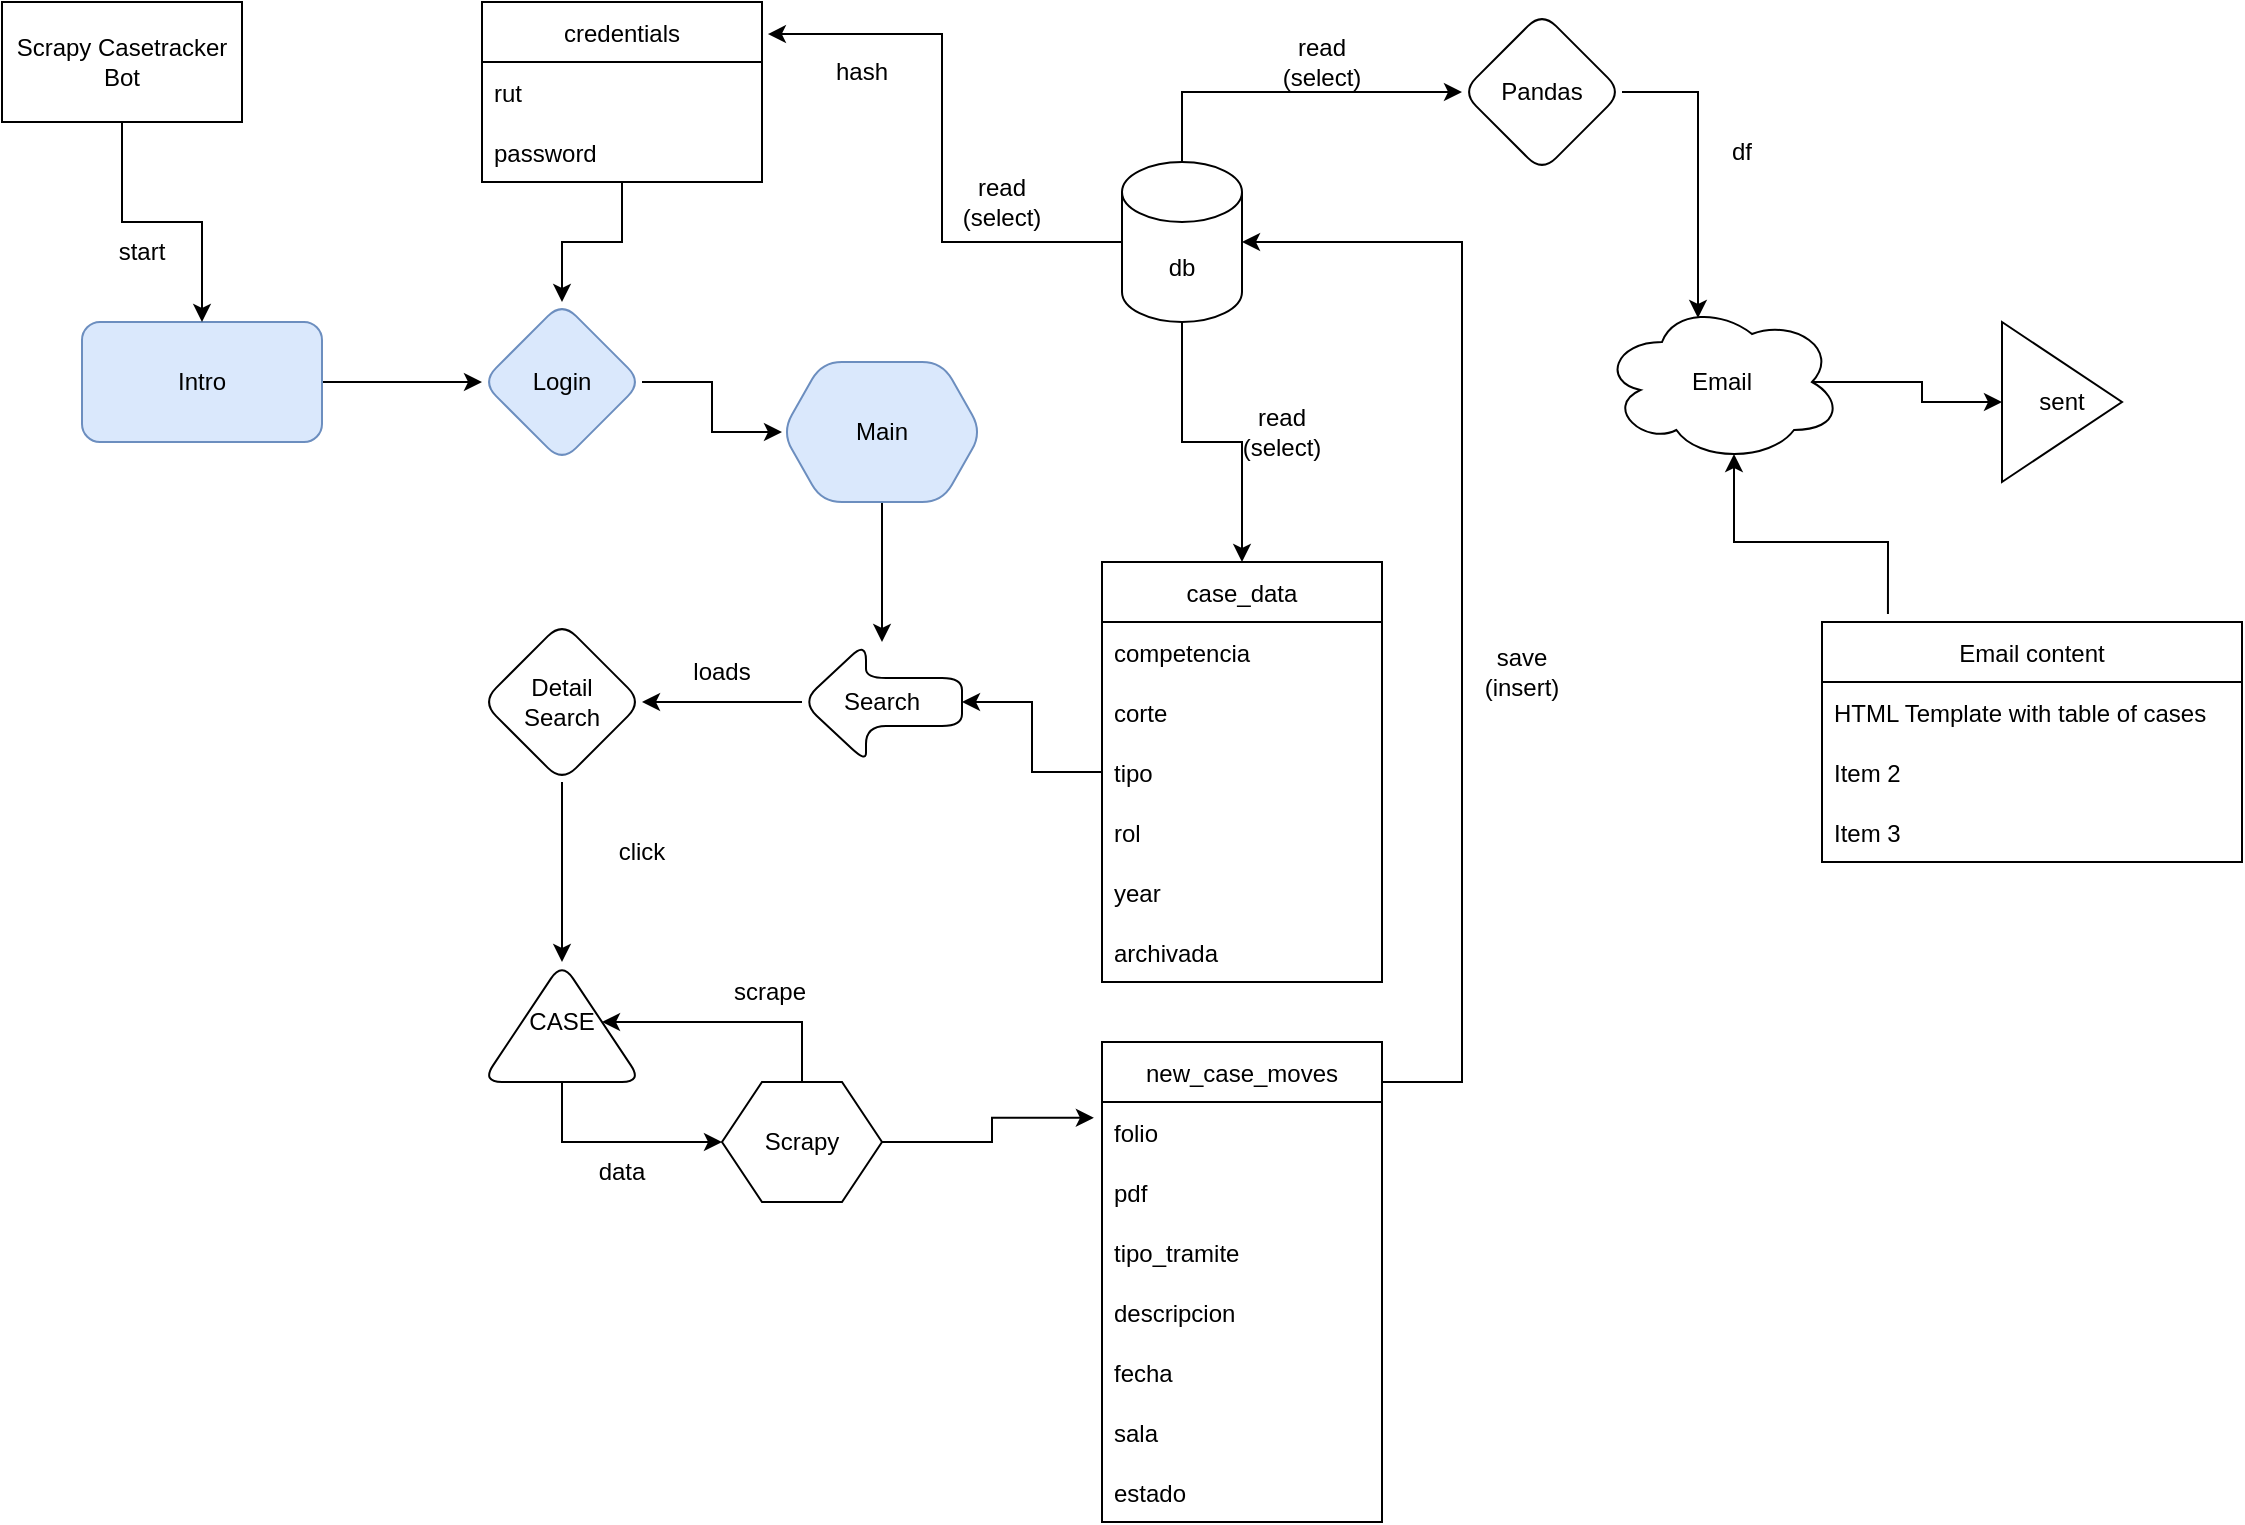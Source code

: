 <mxfile version="17.4.6" type="google" pages="2"><diagram id="R2-DDYwP4avABYYLlce1" name="houndv2"><mxGraphModel grid="1" page="1" gridSize="10" guides="1" tooltips="1" connect="1" arrows="1" fold="1" pageScale="1" pageWidth="827" pageHeight="1169" math="0" shadow="0"><root><mxCell id="0"/><mxCell id="1" parent="0"/><mxCell id="lIu6xsqAY2c1dZafRcq1-1" value="Scrapy Casetracker Bot" style="rounded=0;whiteSpace=wrap;html=1;" vertex="1" parent="1"><mxGeometry width="120" height="60" as="geometry"/></mxCell><mxCell id="Kv2BIns_jBnf-RPaNj8y-38" value="" style="edgeStyle=orthogonalEdgeStyle;rounded=0;orthogonalLoop=1;jettySize=auto;html=1;" edge="1" parent="1" source="Kv2BIns_jBnf-RPaNj8y-36" target="Kv2BIns_jBnf-RPaNj8y-37"><mxGeometry relative="1" as="geometry"/></mxCell><mxCell id="Kv2BIns_jBnf-RPaNj8y-36" value="Intro" style="rounded=1;whiteSpace=wrap;html=1;fillColor=#dae8fc;strokeColor=#6c8ebf;" vertex="1" parent="1"><mxGeometry x="40" y="160" width="120" height="60" as="geometry"/></mxCell><mxCell id="Kv2BIns_jBnf-RPaNj8y-41" value="" style="edgeStyle=orthogonalEdgeStyle;rounded=0;orthogonalLoop=1;jettySize=auto;html=1;" edge="1" parent="1" source="Kv2BIns_jBnf-RPaNj8y-37" target="Kv2BIns_jBnf-RPaNj8y-40"><mxGeometry relative="1" as="geometry"/></mxCell><mxCell id="Kv2BIns_jBnf-RPaNj8y-37" value="Login" style="rhombus;whiteSpace=wrap;html=1;rounded=1;fillColor=#dae8fc;strokeColor=#6c8ebf;" vertex="1" parent="1"><mxGeometry x="240" y="150" width="80" height="80" as="geometry"/></mxCell><mxCell id="Kv2BIns_jBnf-RPaNj8y-45" value="" style="edgeStyle=orthogonalEdgeStyle;rounded=0;orthogonalLoop=1;jettySize=auto;html=1;" edge="1" parent="1" source="Kv2BIns_jBnf-RPaNj8y-40" target="Kv2BIns_jBnf-RPaNj8y-44"><mxGeometry relative="1" as="geometry"/></mxCell><mxCell id="Kv2BIns_jBnf-RPaNj8y-40" value="Main" style="shape=hexagon;perimeter=hexagonPerimeter2;whiteSpace=wrap;html=1;fixedSize=1;rounded=1;fillColor=#dae8fc;strokeColor=#6c8ebf;" vertex="1" parent="1"><mxGeometry x="390" y="180" width="100" height="70" as="geometry"/></mxCell><mxCell id="Kv2BIns_jBnf-RPaNj8y-66" value="" style="edgeStyle=orthogonalEdgeStyle;rounded=0;orthogonalLoop=1;jettySize=auto;html=1;" edge="1" parent="1" source="Kv2BIns_jBnf-RPaNj8y-44" target="Kv2BIns_jBnf-RPaNj8y-65"><mxGeometry relative="1" as="geometry"/></mxCell><mxCell id="Kv2BIns_jBnf-RPaNj8y-44" value="Search" style="shape=singleArrow;whiteSpace=wrap;html=1;arrowWidth=0.4;arrowSize=0.4;rounded=1;rotation=0;direction=west;" vertex="1" parent="1"><mxGeometry x="400" y="320" width="80" height="60" as="geometry"/></mxCell><mxCell id="Kv2BIns_jBnf-RPaNj8y-59" style="edgeStyle=orthogonalEdgeStyle;rounded=0;orthogonalLoop=1;jettySize=auto;html=1;entryX=0;entryY=0.5;entryDx=0;entryDy=0;entryPerimeter=0;" edge="1" parent="1" source="Kv2BIns_jBnf-RPaNj8y-46" target="Kv2BIns_jBnf-RPaNj8y-44"><mxGeometry relative="1" as="geometry"/></mxCell><mxCell id="Kv2BIns_jBnf-RPaNj8y-46" value="case_data" style="swimlane;fontStyle=0;childLayout=stackLayout;horizontal=1;startSize=30;horizontalStack=0;resizeParent=1;resizeParentMax=0;resizeLast=0;collapsible=1;marginBottom=0;" vertex="1" parent="1"><mxGeometry x="550" y="280" width="140" height="210" as="geometry"/></mxCell><mxCell id="Kv2BIns_jBnf-RPaNj8y-47" value="competencia" style="text;strokeColor=none;fillColor=none;align=left;verticalAlign=middle;spacingLeft=4;spacingRight=4;overflow=hidden;points=[[0,0.5],[1,0.5]];portConstraint=eastwest;rotatable=0;" vertex="1" parent="Kv2BIns_jBnf-RPaNj8y-46"><mxGeometry y="30" width="140" height="30" as="geometry"/></mxCell><mxCell id="Kv2BIns_jBnf-RPaNj8y-48" value="corte" style="text;strokeColor=none;fillColor=none;align=left;verticalAlign=middle;spacingLeft=4;spacingRight=4;overflow=hidden;points=[[0,0.5],[1,0.5]];portConstraint=eastwest;rotatable=0;" vertex="1" parent="Kv2BIns_jBnf-RPaNj8y-46"><mxGeometry y="60" width="140" height="30" as="geometry"/></mxCell><mxCell id="Kv2BIns_jBnf-RPaNj8y-67" value="tipo" style="text;strokeColor=none;fillColor=none;align=left;verticalAlign=middle;spacingLeft=4;spacingRight=4;overflow=hidden;points=[[0,0.5],[1,0.5]];portConstraint=eastwest;rotatable=0;" vertex="1" parent="Kv2BIns_jBnf-RPaNj8y-46"><mxGeometry y="90" width="140" height="30" as="geometry"/></mxCell><mxCell id="Kv2BIns_jBnf-RPaNj8y-49" value="rol" style="text;strokeColor=none;fillColor=none;align=left;verticalAlign=middle;spacingLeft=4;spacingRight=4;overflow=hidden;points=[[0,0.5],[1,0.5]];portConstraint=eastwest;rotatable=0;" vertex="1" parent="Kv2BIns_jBnf-RPaNj8y-46"><mxGeometry y="120" width="140" height="30" as="geometry"/></mxCell><mxCell id="Kv2BIns_jBnf-RPaNj8y-60" value="year" style="text;strokeColor=none;fillColor=none;align=left;verticalAlign=middle;spacingLeft=4;spacingRight=4;overflow=hidden;points=[[0,0.5],[1,0.5]];portConstraint=eastwest;rotatable=0;" vertex="1" parent="Kv2BIns_jBnf-RPaNj8y-46"><mxGeometry y="150" width="140" height="30" as="geometry"/></mxCell><mxCell id="IrKfMLtE4XseUqw0sgjs-1" value="archivada" style="text;strokeColor=none;fillColor=none;align=left;verticalAlign=middle;spacingLeft=4;spacingRight=4;overflow=hidden;points=[[0,0.5],[1,0.5]];portConstraint=eastwest;rotatable=0;" vertex="1" parent="Kv2BIns_jBnf-RPaNj8y-46"><mxGeometry y="180" width="140" height="30" as="geometry"/></mxCell><mxCell id="Kv2BIns_jBnf-RPaNj8y-57" style="edgeStyle=orthogonalEdgeStyle;rounded=0;orthogonalLoop=1;jettySize=auto;html=1;" edge="1" parent="1" source="Kv2BIns_jBnf-RPaNj8y-52" target="Kv2BIns_jBnf-RPaNj8y-37"><mxGeometry relative="1" as="geometry"/></mxCell><mxCell id="Kv2BIns_jBnf-RPaNj8y-52" value="credentials" style="swimlane;fontStyle=0;childLayout=stackLayout;horizontal=1;startSize=30;horizontalStack=0;resizeParent=1;resizeParentMax=0;resizeLast=0;collapsible=1;marginBottom=0;" vertex="1" parent="1"><mxGeometry x="240" width="140" height="90" as="geometry"><mxRectangle x="240" y="50" width="90" height="30" as="alternateBounds"/></mxGeometry></mxCell><mxCell id="Kv2BIns_jBnf-RPaNj8y-53" value="rut" style="text;strokeColor=none;fillColor=none;align=left;verticalAlign=middle;spacingLeft=4;spacingRight=4;overflow=hidden;points=[[0,0.5],[1,0.5]];portConstraint=eastwest;rotatable=0;" vertex="1" parent="Kv2BIns_jBnf-RPaNj8y-52"><mxGeometry y="30" width="140" height="30" as="geometry"/></mxCell><mxCell id="Kv2BIns_jBnf-RPaNj8y-54" value="password" style="text;strokeColor=none;fillColor=none;align=left;verticalAlign=middle;spacingLeft=4;spacingRight=4;overflow=hidden;points=[[0,0.5],[1,0.5]];portConstraint=eastwest;rotatable=0;" vertex="1" parent="Kv2BIns_jBnf-RPaNj8y-52"><mxGeometry y="60" width="140" height="30" as="geometry"/></mxCell><mxCell id="Kv2BIns_jBnf-RPaNj8y-70" value="" style="edgeStyle=orthogonalEdgeStyle;rounded=0;orthogonalLoop=1;jettySize=auto;html=1;" edge="1" parent="1" source="Kv2BIns_jBnf-RPaNj8y-65" target="Kv2BIns_jBnf-RPaNj8y-69"><mxGeometry relative="1" as="geometry"/></mxCell><mxCell id="Kv2BIns_jBnf-RPaNj8y-65" value="Detail&lt;br&gt;Search" style="rhombus;whiteSpace=wrap;html=1;rounded=1;" vertex="1" parent="1"><mxGeometry x="240" y="310" width="80" height="80" as="geometry"/></mxCell><mxCell id="Kv2BIns_jBnf-RPaNj8y-89" style="edgeStyle=orthogonalEdgeStyle;rounded=0;orthogonalLoop=1;jettySize=auto;html=1;exitX=0;exitY=0.5;exitDx=0;exitDy=0;entryX=0;entryY=0.5;entryDx=0;entryDy=0;" edge="1" parent="1" source="Kv2BIns_jBnf-RPaNj8y-69" target="Kv2BIns_jBnf-RPaNj8y-87"><mxGeometry relative="1" as="geometry"/></mxCell><mxCell id="Kv2BIns_jBnf-RPaNj8y-69" value="CASE" style="triangle;whiteSpace=wrap;html=1;rounded=1;direction=north;" vertex="1" parent="1"><mxGeometry x="240" y="480" width="80" height="60" as="geometry"/></mxCell><mxCell id="Kv2BIns_jBnf-RPaNj8y-74" style="edgeStyle=orthogonalEdgeStyle;rounded=0;orthogonalLoop=1;jettySize=auto;html=1;exitX=0;exitY=0.5;exitDx=0;exitDy=0;exitPerimeter=0;entryX=1.021;entryY=0.178;entryDx=0;entryDy=0;entryPerimeter=0;" edge="1" parent="1" source="Kv2BIns_jBnf-RPaNj8y-71" target="Kv2BIns_jBnf-RPaNj8y-52"><mxGeometry relative="1" as="geometry"/></mxCell><mxCell id="Kv2BIns_jBnf-RPaNj8y-83" style="edgeStyle=orthogonalEdgeStyle;rounded=0;orthogonalLoop=1;jettySize=auto;html=1;exitX=0.5;exitY=1;exitDx=0;exitDy=0;exitPerimeter=0;" edge="1" parent="1" source="Kv2BIns_jBnf-RPaNj8y-71" target="Kv2BIns_jBnf-RPaNj8y-46"><mxGeometry relative="1" as="geometry"/></mxCell><mxCell id="wveM0mAnTnCH7uneNNHi-7" style="edgeStyle=orthogonalEdgeStyle;rounded=0;orthogonalLoop=1;jettySize=auto;html=1;exitX=0.5;exitY=0;exitDx=0;exitDy=0;exitPerimeter=0;entryX=0;entryY=0.5;entryDx=0;entryDy=0;" edge="1" parent="1" source="Kv2BIns_jBnf-RPaNj8y-71" target="wveM0mAnTnCH7uneNNHi-6"><mxGeometry relative="1" as="geometry"/></mxCell><mxCell id="Kv2BIns_jBnf-RPaNj8y-71" value="db" style="shape=cylinder3;whiteSpace=wrap;html=1;boundedLbl=1;backgroundOutline=1;size=15;" vertex="1" parent="1"><mxGeometry x="560" y="80" width="60" height="80" as="geometry"/></mxCell><mxCell id="Kv2BIns_jBnf-RPaNj8y-84" value="loads" style="text;html=1;strokeColor=none;fillColor=none;align=center;verticalAlign=middle;whiteSpace=wrap;rounded=0;" vertex="1" parent="1"><mxGeometry x="330" y="320" width="60" height="30" as="geometry"/></mxCell><mxCell id="Kv2BIns_jBnf-RPaNj8y-85" value="hash" style="text;html=1;strokeColor=none;fillColor=none;align=center;verticalAlign=middle;whiteSpace=wrap;rounded=0;" vertex="1" parent="1"><mxGeometry x="400" y="20" width="60" height="30" as="geometry"/></mxCell><mxCell id="Kv2BIns_jBnf-RPaNj8y-86" value="click" style="text;html=1;strokeColor=none;fillColor=none;align=center;verticalAlign=middle;whiteSpace=wrap;rounded=0;" vertex="1" parent="1"><mxGeometry x="290" y="410" width="60" height="30" as="geometry"/></mxCell><mxCell id="Kv2BIns_jBnf-RPaNj8y-88" style="edgeStyle=orthogonalEdgeStyle;rounded=0;orthogonalLoop=1;jettySize=auto;html=1;exitX=0.5;exitY=0;exitDx=0;exitDy=0;" edge="1" parent="1" source="Kv2BIns_jBnf-RPaNj8y-87" target="Kv2BIns_jBnf-RPaNj8y-69"><mxGeometry relative="1" as="geometry"/></mxCell><mxCell id="Kv2BIns_jBnf-RPaNj8y-97" style="edgeStyle=orthogonalEdgeStyle;rounded=0;orthogonalLoop=1;jettySize=auto;html=1;exitX=1;exitY=0.5;exitDx=0;exitDy=0;entryX=-0.029;entryY=0.158;entryDx=0;entryDy=0;entryPerimeter=0;" edge="1" parent="1" source="Kv2BIns_jBnf-RPaNj8y-87" target="Kv2BIns_jBnf-RPaNj8y-93"><mxGeometry relative="1" as="geometry"/></mxCell><mxCell id="Kv2BIns_jBnf-RPaNj8y-87" value="Scrapy" style="shape=hexagon;perimeter=hexagonPerimeter2;whiteSpace=wrap;html=1;fixedSize=1;" vertex="1" parent="1"><mxGeometry x="360" y="540" width="80" height="60" as="geometry"/></mxCell><mxCell id="Kv2BIns_jBnf-RPaNj8y-90" value="scrape" style="text;html=1;strokeColor=none;fillColor=none;align=center;verticalAlign=middle;whiteSpace=wrap;rounded=0;" vertex="1" parent="1"><mxGeometry x="354" y="480" width="60" height="30" as="geometry"/></mxCell><mxCell id="Kv2BIns_jBnf-RPaNj8y-91" value="data" style="text;html=1;strokeColor=none;fillColor=none;align=center;verticalAlign=middle;whiteSpace=wrap;rounded=0;" vertex="1" parent="1"><mxGeometry x="280" y="570" width="60" height="30" as="geometry"/></mxCell><mxCell id="Kv2BIns_jBnf-RPaNj8y-102" style="edgeStyle=orthogonalEdgeStyle;rounded=0;orthogonalLoop=1;jettySize=auto;html=1;exitX=1;exitY=0.5;exitDx=0;exitDy=0;entryX=1;entryY=0.5;entryDx=0;entryDy=0;entryPerimeter=0;" edge="1" parent="1" source="Kv2BIns_jBnf-RPaNj8y-94" target="Kv2BIns_jBnf-RPaNj8y-71"><mxGeometry relative="1" as="geometry"><Array as="points"><mxPoint x="690" y="540"/><mxPoint x="730" y="540"/><mxPoint x="730" y="120"/></Array></mxGeometry></mxCell><mxCell id="Kv2BIns_jBnf-RPaNj8y-93" value="new_case_moves" style="swimlane;fontStyle=0;childLayout=stackLayout;horizontal=1;startSize=30;horizontalStack=0;resizeParent=1;resizeParentMax=0;resizeLast=0;collapsible=1;marginBottom=0;" vertex="1" parent="1"><mxGeometry x="550" y="520" width="140" height="240" as="geometry"/></mxCell><mxCell id="Kv2BIns_jBnf-RPaNj8y-94" value="folio" style="text;strokeColor=none;fillColor=none;align=left;verticalAlign=middle;spacingLeft=4;spacingRight=4;overflow=hidden;points=[[0,0.5],[1,0.5]];portConstraint=eastwest;rotatable=0;" vertex="1" parent="Kv2BIns_jBnf-RPaNj8y-93"><mxGeometry y="30" width="140" height="30" as="geometry"/></mxCell><mxCell id="Kv2BIns_jBnf-RPaNj8y-95" value="pdf" style="text;strokeColor=none;fillColor=none;align=left;verticalAlign=middle;spacingLeft=4;spacingRight=4;overflow=hidden;points=[[0,0.5],[1,0.5]];portConstraint=eastwest;rotatable=0;" vertex="1" parent="Kv2BIns_jBnf-RPaNj8y-93"><mxGeometry y="60" width="140" height="30" as="geometry"/></mxCell><mxCell id="Kv2BIns_jBnf-RPaNj8y-96" value="tipo_tramite" style="text;strokeColor=none;fillColor=none;align=left;verticalAlign=middle;spacingLeft=4;spacingRight=4;overflow=hidden;points=[[0,0.5],[1,0.5]];portConstraint=eastwest;rotatable=0;" vertex="1" parent="Kv2BIns_jBnf-RPaNj8y-93"><mxGeometry y="90" width="140" height="30" as="geometry"/></mxCell><mxCell id="Kv2BIns_jBnf-RPaNj8y-98" value="descripcion" style="text;strokeColor=none;fillColor=none;align=left;verticalAlign=middle;spacingLeft=4;spacingRight=4;overflow=hidden;points=[[0,0.5],[1,0.5]];portConstraint=eastwest;rotatable=0;" vertex="1" parent="Kv2BIns_jBnf-RPaNj8y-93"><mxGeometry y="120" width="140" height="30" as="geometry"/></mxCell><mxCell id="Kv2BIns_jBnf-RPaNj8y-99" value="fecha" style="text;strokeColor=none;fillColor=none;align=left;verticalAlign=middle;spacingLeft=4;spacingRight=4;overflow=hidden;points=[[0,0.5],[1,0.5]];portConstraint=eastwest;rotatable=0;" vertex="1" parent="Kv2BIns_jBnf-RPaNj8y-93"><mxGeometry y="150" width="140" height="30" as="geometry"/></mxCell><mxCell id="Kv2BIns_jBnf-RPaNj8y-100" value="sala" style="text;strokeColor=none;fillColor=none;align=left;verticalAlign=middle;spacingLeft=4;spacingRight=4;overflow=hidden;points=[[0,0.5],[1,0.5]];portConstraint=eastwest;rotatable=0;" vertex="1" parent="Kv2BIns_jBnf-RPaNj8y-93"><mxGeometry y="180" width="140" height="30" as="geometry"/></mxCell><mxCell id="Kv2BIns_jBnf-RPaNj8y-101" value="estado" style="text;strokeColor=none;fillColor=none;align=left;verticalAlign=middle;spacingLeft=4;spacingRight=4;overflow=hidden;points=[[0,0.5],[1,0.5]];portConstraint=eastwest;rotatable=0;" vertex="1" parent="Kv2BIns_jBnf-RPaNj8y-93"><mxGeometry y="210" width="140" height="30" as="geometry"/></mxCell><mxCell id="Kv2BIns_jBnf-RPaNj8y-103" value="save (insert)" style="text;html=1;strokeColor=none;fillColor=none;align=center;verticalAlign=middle;whiteSpace=wrap;rounded=0;" vertex="1" parent="1"><mxGeometry x="730" y="320" width="60" height="30" as="geometry"/></mxCell><mxCell id="wveM0mAnTnCH7uneNNHi-8" style="edgeStyle=orthogonalEdgeStyle;rounded=0;orthogonalLoop=1;jettySize=auto;html=1;exitX=1;exitY=0.5;exitDx=0;exitDy=0;entryX=0.4;entryY=0.1;entryDx=0;entryDy=0;entryPerimeter=0;" edge="1" parent="1" source="wveM0mAnTnCH7uneNNHi-6" target="wveM0mAnTnCH7uneNNHi-9"><mxGeometry relative="1" as="geometry"><mxPoint x="860" y="140" as="targetPoint"/></mxGeometry></mxCell><mxCell id="wveM0mAnTnCH7uneNNHi-6" value="Pandas" style="rhombus;whiteSpace=wrap;html=1;rounded=1;" vertex="1" parent="1"><mxGeometry x="730" y="5" width="80" height="80" as="geometry"/></mxCell><mxCell id="WJkOflw7CVyWPHh6mYpU-2" style="edgeStyle=orthogonalEdgeStyle;rounded=0;orthogonalLoop=1;jettySize=auto;html=1;exitX=0.875;exitY=0.5;exitDx=0;exitDy=0;exitPerimeter=0;" edge="1" parent="1" source="wveM0mAnTnCH7uneNNHi-9" target="WJkOflw7CVyWPHh6mYpU-1"><mxGeometry relative="1" as="geometry"/></mxCell><mxCell id="WJkOflw7CVyWPHh6mYpU-8" style="edgeStyle=orthogonalEdgeStyle;rounded=0;orthogonalLoop=1;jettySize=auto;html=1;exitX=0.157;exitY=-0.033;exitDx=0;exitDy=0;exitPerimeter=0;entryX=0.55;entryY=0.95;entryDx=0;entryDy=0;entryPerimeter=0;" edge="1" parent="1" source="WJkOflw7CVyWPHh6mYpU-11" target="wveM0mAnTnCH7uneNNHi-9"><mxGeometry relative="1" as="geometry"><mxPoint x="945" y="300" as="targetPoint"/></mxGeometry></mxCell><mxCell id="wveM0mAnTnCH7uneNNHi-9" value="Email" style="ellipse;shape=cloud;whiteSpace=wrap;html=1;" vertex="1" parent="1"><mxGeometry x="800" y="150" width="120" height="80" as="geometry"/></mxCell><mxCell id="wveM0mAnTnCH7uneNNHi-13" value="" style="group" connectable="0" vertex="1" parent="1"><mxGeometry x="40" y="110" width="60" height="30" as="geometry"/></mxCell><mxCell id="wveM0mAnTnCH7uneNNHi-10" style="edgeStyle=orthogonalEdgeStyle;rounded=0;orthogonalLoop=1;jettySize=auto;html=1;exitX=0.5;exitY=1;exitDx=0;exitDy=0;entryX=0.5;entryY=0;entryDx=0;entryDy=0;" edge="1" parent="wveM0mAnTnCH7uneNNHi-13" source="lIu6xsqAY2c1dZafRcq1-1" target="Kv2BIns_jBnf-RPaNj8y-36"><mxGeometry relative="1" as="geometry"/></mxCell><mxCell id="wveM0mAnTnCH7uneNNHi-11" value="start" style="text;html=1;strokeColor=none;fillColor=none;align=center;verticalAlign=middle;whiteSpace=wrap;rounded=0;" vertex="1" parent="wveM0mAnTnCH7uneNNHi-13"><mxGeometry width="60" height="30" as="geometry"/></mxCell><mxCell id="WJkOflw7CVyWPHh6mYpU-1" value="sent" style="triangle;whiteSpace=wrap;html=1;" vertex="1" parent="1"><mxGeometry x="1000" y="160" width="60" height="80" as="geometry"/></mxCell><mxCell id="WJkOflw7CVyWPHh6mYpU-11" value="Email content" style="swimlane;fontStyle=0;childLayout=stackLayout;horizontal=1;startSize=30;horizontalStack=0;resizeParent=1;resizeParentMax=0;resizeLast=0;collapsible=1;marginBottom=0;" vertex="1" parent="1"><mxGeometry x="910" y="310" width="210" height="120" as="geometry"/></mxCell><mxCell id="WJkOflw7CVyWPHh6mYpU-12" value="HTML Template with table of cases" style="text;strokeColor=none;fillColor=none;align=left;verticalAlign=middle;spacingLeft=4;spacingRight=4;overflow=hidden;points=[[0,0.5],[1,0.5]];portConstraint=eastwest;rotatable=0;" vertex="1" parent="WJkOflw7CVyWPHh6mYpU-11"><mxGeometry y="30" width="210" height="30" as="geometry"/></mxCell><mxCell id="WJkOflw7CVyWPHh6mYpU-13" value="Item 2" style="text;strokeColor=none;fillColor=none;align=left;verticalAlign=middle;spacingLeft=4;spacingRight=4;overflow=hidden;points=[[0,0.5],[1,0.5]];portConstraint=eastwest;rotatable=0;" vertex="1" parent="WJkOflw7CVyWPHh6mYpU-11"><mxGeometry y="60" width="210" height="30" as="geometry"/></mxCell><mxCell id="WJkOflw7CVyWPHh6mYpU-14" value="Item 3" style="text;strokeColor=none;fillColor=none;align=left;verticalAlign=middle;spacingLeft=4;spacingRight=4;overflow=hidden;points=[[0,0.5],[1,0.5]];portConstraint=eastwest;rotatable=0;" vertex="1" parent="WJkOflw7CVyWPHh6mYpU-11"><mxGeometry y="90" width="210" height="30" as="geometry"/></mxCell><mxCell id="pJEQSArVzue59NrAlayb-1" value="read (select)" style="text;html=1;strokeColor=none;fillColor=none;align=center;verticalAlign=middle;whiteSpace=wrap;rounded=0;" vertex="1" parent="1"><mxGeometry x="610" y="200" width="60" height="30" as="geometry"/></mxCell><mxCell id="pJEQSArVzue59NrAlayb-2" value="read (select)" style="text;html=1;strokeColor=none;fillColor=none;align=center;verticalAlign=middle;whiteSpace=wrap;rounded=0;" vertex="1" parent="1"><mxGeometry x="630" y="15" width="60" height="30" as="geometry"/></mxCell><mxCell id="pJEQSArVzue59NrAlayb-3" value="df" style="text;html=1;strokeColor=none;fillColor=none;align=center;verticalAlign=middle;whiteSpace=wrap;rounded=0;" vertex="1" parent="1"><mxGeometry x="840" y="60" width="60" height="30" as="geometry"/></mxCell><mxCell id="pJEQSArVzue59NrAlayb-4" value="read (select)" style="text;html=1;strokeColor=none;fillColor=none;align=center;verticalAlign=middle;whiteSpace=wrap;rounded=0;" vertex="1" parent="1"><mxGeometry x="470" y="85" width="60" height="30" as="geometry"/></mxCell></root></mxGraphModel></diagram><diagram id="GIJjEOYRi38km9b6d5EG" name="scrapy"><mxGraphModel grid="1" page="1" gridSize="10" guides="1" tooltips="1" connect="1" arrows="1" fold="1" pageScale="1" pageWidth="850" pageHeight="1100" math="0" shadow="0"><root><mxCell id="0"/><mxCell id="1" parent="0"/><mxCell id="BY4FJRTSoR4awIJquqer-3" value="" style="edgeStyle=orthogonalEdgeStyle;rounded=0;orthogonalLoop=1;jettySize=auto;html=1;" edge="1" parent="1" source="BY4FJRTSoR4awIJquqer-1" target="BY4FJRTSoR4awIJquqer-2"><mxGeometry relative="1" as="geometry"/></mxCell><mxCell id="BY4FJRTSoR4awIJquqer-27" value="" style="edgeStyle=orthogonalEdgeStyle;rounded=0;orthogonalLoop=1;jettySize=auto;html=1;" edge="1" parent="1" source="BY4FJRTSoR4awIJquqer-1" target="BY4FJRTSoR4awIJquqer-26"><mxGeometry relative="1" as="geometry"/></mxCell><mxCell id="BY4FJRTSoR4awIJquqer-1" value="Spider" style="rounded=1;whiteSpace=wrap;html=1;" vertex="1" parent="1"><mxGeometry x="285" y="220" width="120" height="60" as="geometry"/></mxCell><mxCell id="BY4FJRTSoR4awIJquqer-11" value="" style="edgeStyle=orthogonalEdgeStyle;rounded=0;orthogonalLoop=1;jettySize=auto;html=1;" edge="1" parent="1" source="BY4FJRTSoR4awIJquqer-2" target="BY4FJRTSoR4awIJquqer-10"><mxGeometry relative="1" as="geometry"/></mxCell><mxCell id="BY4FJRTSoR4awIJquqer-17" style="edgeStyle=orthogonalEdgeStyle;rounded=0;orthogonalLoop=1;jettySize=auto;html=1;exitX=1;exitY=0.75;exitDx=0;exitDy=0;entryX=0;entryY=0.75;entryDx=0;entryDy=0;" edge="1" parent="1" source="BY4FJRTSoR4awIJquqer-2" target="BY4FJRTSoR4awIJquqer-4"><mxGeometry relative="1" as="geometry"/></mxCell><mxCell id="BY4FJRTSoR4awIJquqer-23" style="edgeStyle=orthogonalEdgeStyle;rounded=0;orthogonalLoop=1;jettySize=auto;html=1;exitX=0;exitY=0.25;exitDx=0;exitDy=0;entryX=0.75;entryY=1;entryDx=0;entryDy=0;" edge="1" parent="1" source="BY4FJRTSoR4awIJquqer-2" target="BY4FJRTSoR4awIJquqer-26"><mxGeometry relative="1" as="geometry"/></mxCell><mxCell id="BY4FJRTSoR4awIJquqer-40" value="" style="edgeStyle=orthogonalEdgeStyle;rounded=0;orthogonalLoop=1;jettySize=auto;html=1;exitX=0;exitY=0.75;exitDx=0;exitDy=0;" edge="1" parent="1" source="BY4FJRTSoR4awIJquqer-2" target="BY4FJRTSoR4awIJquqer-39"><mxGeometry relative="1" as="geometry"/></mxCell><mxCell id="BY4FJRTSoR4awIJquqer-2" value="Engine" style="shape=hexagon;perimeter=hexagonPerimeter2;whiteSpace=wrap;html=1;fixedSize=1;rounded=1;" vertex="1" parent="1"><mxGeometry x="285" y="350" width="120" height="80" as="geometry"/></mxCell><mxCell id="BY4FJRTSoR4awIJquqer-21" style="edgeStyle=orthogonalEdgeStyle;rounded=0;orthogonalLoop=1;jettySize=auto;html=1;exitX=0;exitY=0.25;exitDx=0;exitDy=0;entryX=1;entryY=0.25;entryDx=0;entryDy=0;" edge="1" parent="1" source="BY4FJRTSoR4awIJquqer-4" target="BY4FJRTSoR4awIJquqer-2"><mxGeometry relative="1" as="geometry"/></mxCell><mxCell id="BY4FJRTSoR4awIJquqer-4" value="Downloader Middleware" style="whiteSpace=wrap;html=1;rounded=1;" vertex="1" parent="1"><mxGeometry x="485" y="360" width="120" height="60" as="geometry"/></mxCell><mxCell id="BY4FJRTSoR4awIJquqer-9" value="1. send request" style="text;html=1;strokeColor=none;fillColor=none;align=center;verticalAlign=middle;whiteSpace=wrap;rounded=0;" vertex="1" parent="1"><mxGeometry x="290" y="290" width="60" height="30" as="geometry"/></mxCell><mxCell id="BY4FJRTSoR4awIJquqer-15" style="edgeStyle=orthogonalEdgeStyle;rounded=0;orthogonalLoop=1;jettySize=auto;html=1;exitX=0.75;exitY=0;exitDx=0;exitDy=0;entryX=0.75;entryY=1.013;entryDx=0;entryDy=0;entryPerimeter=0;" edge="1" parent="1" source="BY4FJRTSoR4awIJquqer-10" target="BY4FJRTSoR4awIJquqer-2"><mxGeometry relative="1" as="geometry"/></mxCell><mxCell id="BY4FJRTSoR4awIJquqer-10" value="Scheduler" style="whiteSpace=wrap;html=1;rounded=1;" vertex="1" parent="1"><mxGeometry x="285" y="520" width="120" height="60" as="geometry"/></mxCell><mxCell id="BY4FJRTSoR4awIJquqer-13" value="" style="edgeStyle=orthogonalEdgeStyle;rounded=0;orthogonalLoop=1;jettySize=auto;html=1;" edge="1" parent="1" source="BY4FJRTSoR4awIJquqer-12" target="BY4FJRTSoR4awIJquqer-10"><mxGeometry relative="1" as="geometry"/></mxCell><mxCell id="BY4FJRTSoR4awIJquqer-12" value="simple data structure that follows FIFO methodology" style="shape=note;whiteSpace=wrap;html=1;backgroundOutline=1;darkOpacity=0.05;" vertex="1" parent="1"><mxGeometry x="298" y="630" width="95" height="120" as="geometry"/></mxCell><mxCell id="BY4FJRTSoR4awIJquqer-14" value="2. transmit request" style="text;html=1;strokeColor=none;fillColor=none;align=center;verticalAlign=middle;whiteSpace=wrap;rounded=0;" vertex="1" parent="1"><mxGeometry x="280" y="460" width="70" height="30" as="geometry"/></mxCell><mxCell id="BY4FJRTSoR4awIJquqer-16" value="3. When turn, back to engine" style="text;html=1;strokeColor=none;fillColor=none;align=center;verticalAlign=middle;whiteSpace=wrap;rounded=0;" vertex="1" parent="1"><mxGeometry x="380" y="480" width="60" height="30" as="geometry"/></mxCell><mxCell id="BY4FJRTSoR4awIJquqer-18" value="4. pass in request" style="text;html=1;strokeColor=none;fillColor=none;align=center;verticalAlign=middle;whiteSpace=wrap;rounded=0;" vertex="1" parent="1"><mxGeometry x="393" y="410" width="60" height="30" as="geometry"/></mxCell><mxCell id="BY4FJRTSoR4awIJquqer-20" style="edgeStyle=orthogonalEdgeStyle;rounded=0;orthogonalLoop=1;jettySize=auto;html=1;exitX=0;exitY=0.5;exitDx=0;exitDy=0;exitPerimeter=0;entryX=1;entryY=0.5;entryDx=0;entryDy=0;" edge="1" parent="1" source="BY4FJRTSoR4awIJquqer-31" target="BY4FJRTSoR4awIJquqer-4"><mxGeometry relative="1" as="geometry"><mxPoint x="645" y="440" as="sourcePoint"/></mxGeometry></mxCell><mxCell id="BY4FJRTSoR4awIJquqer-22" value="5. response" style="text;html=1;strokeColor=none;fillColor=none;align=center;verticalAlign=middle;whiteSpace=wrap;rounded=0;" vertex="1" parent="1"><mxGeometry x="425" y="340" width="60" height="30" as="geometry"/></mxCell><mxCell id="BY4FJRTSoR4awIJquqer-24" value="6. transmit response" style="text;html=1;strokeColor=none;fillColor=none;align=center;verticalAlign=middle;whiteSpace=wrap;rounded=0;" vertex="1" parent="1"><mxGeometry x="225" y="340" width="60" height="30" as="geometry"/></mxCell><mxCell id="BY4FJRTSoR4awIJquqer-35" style="edgeStyle=orthogonalEdgeStyle;rounded=0;orthogonalLoop=1;jettySize=auto;html=1;exitX=0.5;exitY=1;exitDx=0;exitDy=0;entryX=0;entryY=0.5;entryDx=0;entryDy=0;" edge="1" parent="1" source="BY4FJRTSoR4awIJquqer-26" target="BY4FJRTSoR4awIJquqer-2"><mxGeometry relative="1" as="geometry"/></mxCell><mxCell id="BY4FJRTSoR4awIJquqer-26" value="SpiderMiddleware" style="shape=trapezoid;perimeter=trapezoidPerimeter;whiteSpace=wrap;html=1;fixedSize=1;rounded=1;" vertex="1" parent="1"><mxGeometry x="130" y="220" width="120" height="60" as="geometry"/></mxCell><mxCell id="BY4FJRTSoR4awIJquqer-32" style="edgeStyle=orthogonalEdgeStyle;rounded=0;orthogonalLoop=1;jettySize=auto;html=1;entryX=0.5;entryY=0;entryDx=0;entryDy=0;" edge="1" parent="1" source="BY4FJRTSoR4awIJquqer-30" target="BY4FJRTSoR4awIJquqer-26"><mxGeometry relative="1" as="geometry"/></mxCell><mxCell id="BY4FJRTSoR4awIJquqer-30" value="responsable for extracting data from response and creating item with that data" style="shape=note;whiteSpace=wrap;html=1;backgroundOutline=1;darkOpacity=0.05;" vertex="1" parent="1"><mxGeometry x="150" y="30" width="100" height="140" as="geometry"/></mxCell><mxCell id="BY4FJRTSoR4awIJquqer-31" value="responsable for getting response from target website" style="shape=note;whiteSpace=wrap;html=1;backgroundOutline=1;darkOpacity=0.05;" vertex="1" parent="1"><mxGeometry x="650" y="385" width="95" height="120" as="geometry"/></mxCell><mxCell id="BY4FJRTSoR4awIJquqer-36" value="&lt;div&gt;7. &lt;br&gt;&lt;/div&gt;transmit items" style="text;html=1;strokeColor=none;fillColor=none;align=center;verticalAlign=middle;whiteSpace=wrap;rounded=0;" vertex="1" parent="1"><mxGeometry x="110" y="290" width="80" height="30" as="geometry"/></mxCell><mxCell id="BY4FJRTSoR4awIJquqer-39" value="Pipeline" style="whiteSpace=wrap;html=1;rounded=1;" vertex="1" parent="1"><mxGeometry x="40" y="370" width="120" height="60" as="geometry"/></mxCell><mxCell id="BY4FJRTSoR4awIJquqer-41" value="8. pass in items" style="text;html=1;strokeColor=none;fillColor=none;align=center;verticalAlign=middle;whiteSpace=wrap;rounded=0;" vertex="1" parent="1"><mxGeometry x="200" y="410" width="60" height="30" as="geometry"/></mxCell><mxCell id="BY4FJRTSoR4awIJquqer-43" style="edgeStyle=orthogonalEdgeStyle;rounded=0;orthogonalLoop=1;jettySize=auto;html=1;entryX=0.5;entryY=1;entryDx=0;entryDy=0;" edge="1" parent="1" source="BY4FJRTSoR4awIJquqer-42" target="BY4FJRTSoR4awIJquqer-39"><mxGeometry relative="1" as="geometry"/></mxCell><mxCell id="BY4FJRTSoR4awIJquqer-42" value="responsable for processing the items (data extracted by spidermiddleware" style="shape=note;whiteSpace=wrap;html=1;backgroundOutline=1;darkOpacity=0.05;" vertex="1" parent="1"><mxGeometry x="40" y="490" width="107.5" height="140" as="geometry"/></mxCell><mxCell id="BY4FJRTSoR4awIJquqer-44" value="&lt;div&gt;Scrapy Framework Flow&lt;br&gt;&lt;/div&gt;" style="rounded=0;whiteSpace=wrap;html=1;fillColor=#FFFFFF;" vertex="1" parent="1"><mxGeometry x="410" width="120" height="60" as="geometry"/></mxCell></root></mxGraphModel></diagram></mxfile>